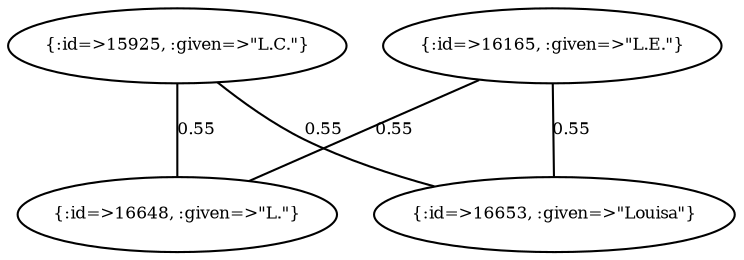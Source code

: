 graph Collector__WeightedGraph {
    "{:id=>15925, :given=>\"L.C.\"}" [
        fontsize = 8,
        label = "{:id=>15925, :given=>\"L.C.\"}"
    ]

    "{:id=>16165, :given=>\"L.E.\"}" [
        fontsize = 8,
        label = "{:id=>16165, :given=>\"L.E.\"}"
    ]

    "{:id=>16648, :given=>\"L.\"}" [
        fontsize = 8,
        label = "{:id=>16648, :given=>\"L.\"}"
    ]

    "{:id=>16653, :given=>\"Louisa\"}" [
        fontsize = 8,
        label = "{:id=>16653, :given=>\"Louisa\"}"
    ]

    "{:id=>15925, :given=>\"L.C.\"}" -- "{:id=>16648, :given=>\"L.\"}" [
        fontsize = 8,
        label = 0.55
    ]

    "{:id=>15925, :given=>\"L.C.\"}" -- "{:id=>16653, :given=>\"Louisa\"}" [
        fontsize = 8,
        label = 0.55
    ]

    "{:id=>16165, :given=>\"L.E.\"}" -- "{:id=>16648, :given=>\"L.\"}" [
        fontsize = 8,
        label = 0.55
    ]

    "{:id=>16165, :given=>\"L.E.\"}" -- "{:id=>16653, :given=>\"Louisa\"}" [
        fontsize = 8,
        label = 0.55
    ]
}
